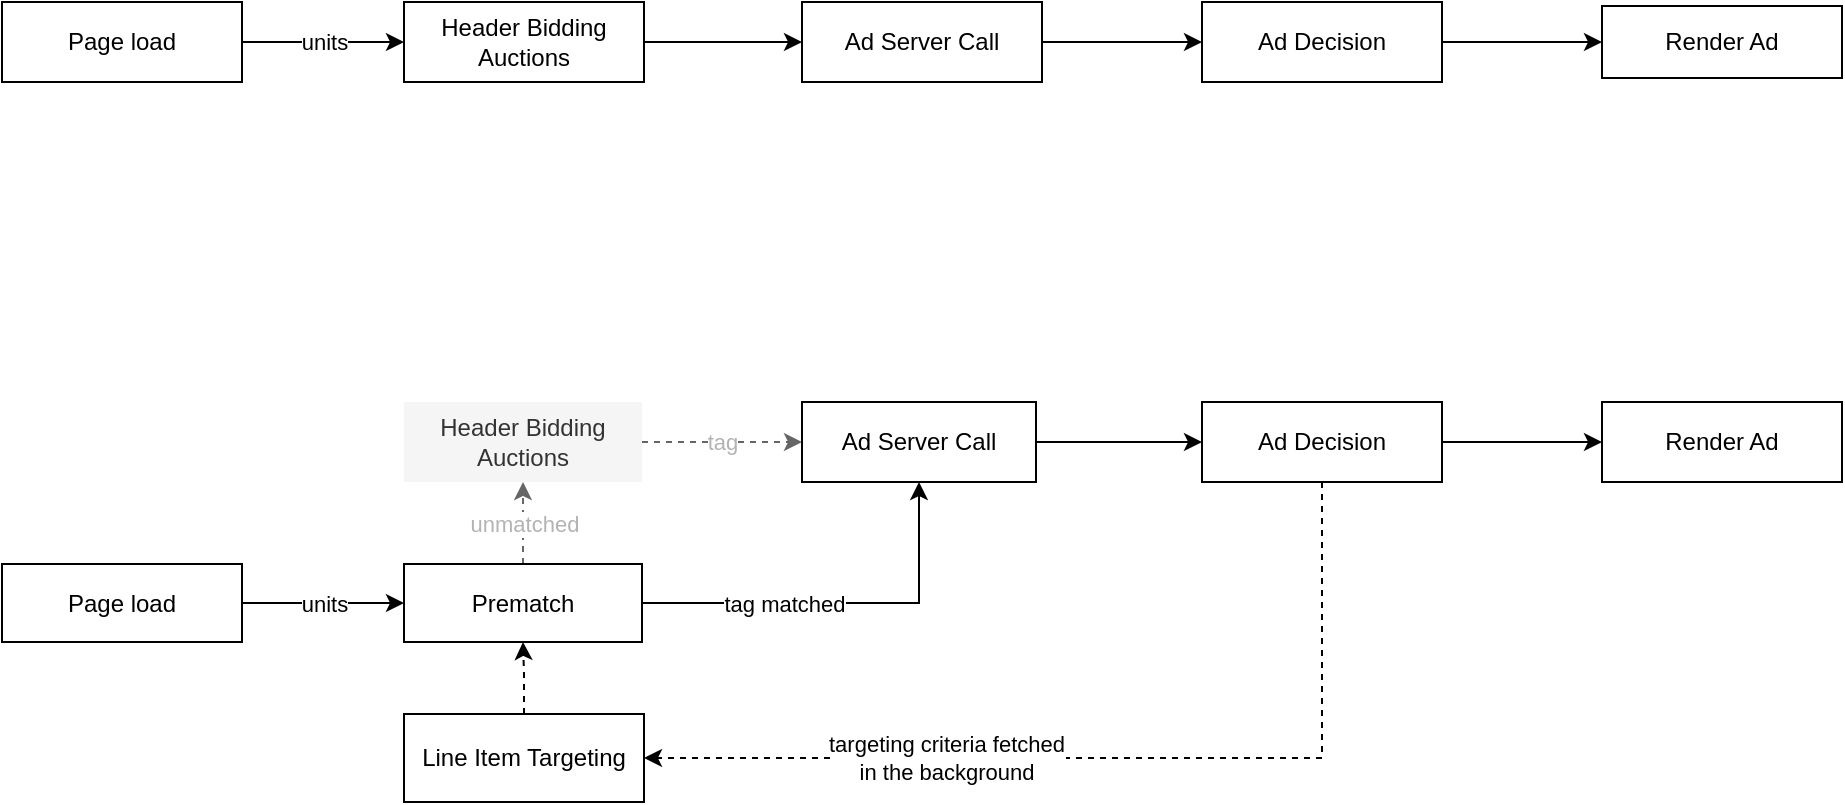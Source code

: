 <mxfile version="19.0.3" type="device"><diagram id="gpiRufzGp3cW9EKYMn7q" name="Page-1"><mxGraphModel dx="1634" dy="876" grid="0" gridSize="10" guides="1" tooltips="1" connect="1" arrows="1" fold="1" page="0" pageScale="1" pageWidth="827" pageHeight="1169" math="0" shadow="0"><root><mxCell id="0"/><mxCell id="1" parent="0"/><mxCell id="Z4aiHYEB8MF6x1H79x1A-3" value="units" style="edgeStyle=orthogonalEdgeStyle;rounded=0;orthogonalLoop=1;jettySize=auto;html=1;entryX=0;entryY=0.5;entryDx=0;entryDy=0;" edge="1" parent="1" source="Z4aiHYEB8MF6x1H79x1A-1" target="Z4aiHYEB8MF6x1H79x1A-2"><mxGeometry relative="1" as="geometry"/></mxCell><mxCell id="Z4aiHYEB8MF6x1H79x1A-1" value="Page load" style="rounded=0;whiteSpace=wrap;html=1;" vertex="1" parent="1"><mxGeometry x="-80" y="160" width="120" height="40" as="geometry"/></mxCell><mxCell id="Z4aiHYEB8MF6x1H79x1A-5" value="" style="edgeStyle=orthogonalEdgeStyle;rounded=0;orthogonalLoop=1;jettySize=auto;html=1;" edge="1" parent="1" source="Z4aiHYEB8MF6x1H79x1A-2" target="Z4aiHYEB8MF6x1H79x1A-4"><mxGeometry relative="1" as="geometry"/></mxCell><mxCell id="Z4aiHYEB8MF6x1H79x1A-2" value="Header Bidding&lt;br&gt;Auctions" style="rounded=0;whiteSpace=wrap;html=1;" vertex="1" parent="1"><mxGeometry x="121" y="160" width="120" height="40" as="geometry"/></mxCell><mxCell id="Z4aiHYEB8MF6x1H79x1A-7" value="" style="edgeStyle=orthogonalEdgeStyle;rounded=0;orthogonalLoop=1;jettySize=auto;html=1;" edge="1" parent="1" source="Z4aiHYEB8MF6x1H79x1A-4" target="Z4aiHYEB8MF6x1H79x1A-6"><mxGeometry relative="1" as="geometry"/></mxCell><mxCell id="Z4aiHYEB8MF6x1H79x1A-4" value="Ad Server Call" style="rounded=0;whiteSpace=wrap;html=1;" vertex="1" parent="1"><mxGeometry x="320" y="160" width="120" height="40" as="geometry"/></mxCell><mxCell id="Z4aiHYEB8MF6x1H79x1A-9" value="" style="edgeStyle=orthogonalEdgeStyle;rounded=0;orthogonalLoop=1;jettySize=auto;html=1;" edge="1" parent="1" source="Z4aiHYEB8MF6x1H79x1A-6" target="Z4aiHYEB8MF6x1H79x1A-8"><mxGeometry relative="1" as="geometry"/></mxCell><mxCell id="Z4aiHYEB8MF6x1H79x1A-6" value="Ad Decision" style="rounded=0;whiteSpace=wrap;html=1;" vertex="1" parent="1"><mxGeometry x="520" y="160" width="120" height="40" as="geometry"/></mxCell><mxCell id="Z4aiHYEB8MF6x1H79x1A-8" value="Render Ad" style="rounded=0;whiteSpace=wrap;html=1;" vertex="1" parent="1"><mxGeometry x="720" y="162" width="120" height="36" as="geometry"/></mxCell><mxCell id="Z4aiHYEB8MF6x1H79x1A-10" value="units" style="edgeStyle=orthogonalEdgeStyle;rounded=0;orthogonalLoop=1;jettySize=auto;html=1;entryX=0;entryY=0.5;entryDx=0;entryDy=0;" edge="1" source="Z4aiHYEB8MF6x1H79x1A-11" target="Z4aiHYEB8MF6x1H79x1A-19" parent="1"><mxGeometry relative="1" as="geometry"/></mxCell><mxCell id="Z4aiHYEB8MF6x1H79x1A-11" value="Page load" style="rounded=0;whiteSpace=wrap;html=1;" vertex="1" parent="1"><mxGeometry x="-80" y="441" width="120" height="39" as="geometry"/></mxCell><mxCell id="Z4aiHYEB8MF6x1H79x1A-12" value="tag" style="edgeStyle=orthogonalEdgeStyle;rounded=0;orthogonalLoop=1;jettySize=auto;html=1;dashed=1;fillColor=#f5f5f5;strokeColor=#666666;fontColor=#B3B3B3;" edge="1" source="Z4aiHYEB8MF6x1H79x1A-13" target="Z4aiHYEB8MF6x1H79x1A-15" parent="1"><mxGeometry relative="1" as="geometry"/></mxCell><mxCell id="Z4aiHYEB8MF6x1H79x1A-13" value="Header Bidding&lt;br&gt;Auctions" style="rounded=0;whiteSpace=wrap;html=1;strokeColor=none;fillColor=#f5f5f5;fontColor=#333333;dashed=1;" vertex="1" parent="1"><mxGeometry x="121" y="360" width="119" height="40" as="geometry"/></mxCell><mxCell id="Z4aiHYEB8MF6x1H79x1A-14" value="" style="edgeStyle=orthogonalEdgeStyle;rounded=0;orthogonalLoop=1;jettySize=auto;html=1;" edge="1" source="Z4aiHYEB8MF6x1H79x1A-15" target="Z4aiHYEB8MF6x1H79x1A-17" parent="1"><mxGeometry relative="1" as="geometry"/></mxCell><mxCell id="Z4aiHYEB8MF6x1H79x1A-15" value="Ad Server Call" style="rounded=0;whiteSpace=wrap;html=1;" vertex="1" parent="1"><mxGeometry x="320" y="360" width="117" height="40" as="geometry"/></mxCell><mxCell id="Z4aiHYEB8MF6x1H79x1A-16" value="" style="edgeStyle=orthogonalEdgeStyle;rounded=0;orthogonalLoop=1;jettySize=auto;html=1;" edge="1" source="Z4aiHYEB8MF6x1H79x1A-17" target="Z4aiHYEB8MF6x1H79x1A-18" parent="1"><mxGeometry relative="1" as="geometry"/></mxCell><mxCell id="Z4aiHYEB8MF6x1H79x1A-25" style="edgeStyle=orthogonalEdgeStyle;rounded=0;orthogonalLoop=1;jettySize=auto;html=1;entryX=1;entryY=0.5;entryDx=0;entryDy=0;dashed=1;fontColor=#B3B3B3;" edge="1" parent="1" source="Z4aiHYEB8MF6x1H79x1A-17" target="Z4aiHYEB8MF6x1H79x1A-24"><mxGeometry relative="1" as="geometry"><Array as="points"><mxPoint x="580" y="538"/></Array></mxGeometry></mxCell><mxCell id="Z4aiHYEB8MF6x1H79x1A-26" value="targeting criteria fetched&lt;br&gt;in the background" style="edgeLabel;html=1;align=center;verticalAlign=middle;resizable=0;points=[];fontColor=#000000;" vertex="1" connectable="0" parent="Z4aiHYEB8MF6x1H79x1A-25"><mxGeometry x="0.431" y="2" relative="1" as="geometry"><mxPoint x="15" y="-2" as="offset"/></mxGeometry></mxCell><mxCell id="Z4aiHYEB8MF6x1H79x1A-17" value="Ad Decision" style="rounded=0;whiteSpace=wrap;html=1;" vertex="1" parent="1"><mxGeometry x="520" y="360" width="120" height="40" as="geometry"/></mxCell><mxCell id="Z4aiHYEB8MF6x1H79x1A-18" value="Render Ad" style="rounded=0;whiteSpace=wrap;html=1;" vertex="1" parent="1"><mxGeometry x="720" y="360" width="120" height="40" as="geometry"/></mxCell><mxCell id="Z4aiHYEB8MF6x1H79x1A-20" value="unmatched" style="edgeStyle=orthogonalEdgeStyle;rounded=0;orthogonalLoop=1;jettySize=auto;html=1;entryX=0.5;entryY=1;entryDx=0;entryDy=0;dashed=1;fillColor=#f5f5f5;strokeColor=#666666;fontColor=#B3B3B3;" edge="1" parent="1" source="Z4aiHYEB8MF6x1H79x1A-19" target="Z4aiHYEB8MF6x1H79x1A-13"><mxGeometry relative="1" as="geometry"/></mxCell><mxCell id="Z4aiHYEB8MF6x1H79x1A-21" value="tag matched" style="edgeStyle=orthogonalEdgeStyle;rounded=0;orthogonalLoop=1;jettySize=auto;html=1;entryX=0.5;entryY=1;entryDx=0;entryDy=0;" edge="1" parent="1" source="Z4aiHYEB8MF6x1H79x1A-19" target="Z4aiHYEB8MF6x1H79x1A-15"><mxGeometry x="-0.289" relative="1" as="geometry"><mxPoint as="offset"/></mxGeometry></mxCell><mxCell id="Z4aiHYEB8MF6x1H79x1A-19" value="Prematch" style="rounded=0;whiteSpace=wrap;html=1;" vertex="1" parent="1"><mxGeometry x="121" y="441" width="119" height="39" as="geometry"/></mxCell><mxCell id="Z4aiHYEB8MF6x1H79x1A-27" style="edgeStyle=orthogonalEdgeStyle;rounded=0;orthogonalLoop=1;jettySize=auto;html=1;entryX=0.5;entryY=1;entryDx=0;entryDy=0;dashed=1;fontColor=#000000;" edge="1" parent="1" source="Z4aiHYEB8MF6x1H79x1A-24" target="Z4aiHYEB8MF6x1H79x1A-19"><mxGeometry relative="1" as="geometry"/></mxCell><mxCell id="Z4aiHYEB8MF6x1H79x1A-24" value="Line Item Targeting" style="rounded=0;whiteSpace=wrap;html=1;" vertex="1" parent="1"><mxGeometry x="121" y="516" width="120" height="44" as="geometry"/></mxCell></root></mxGraphModel></diagram></mxfile>